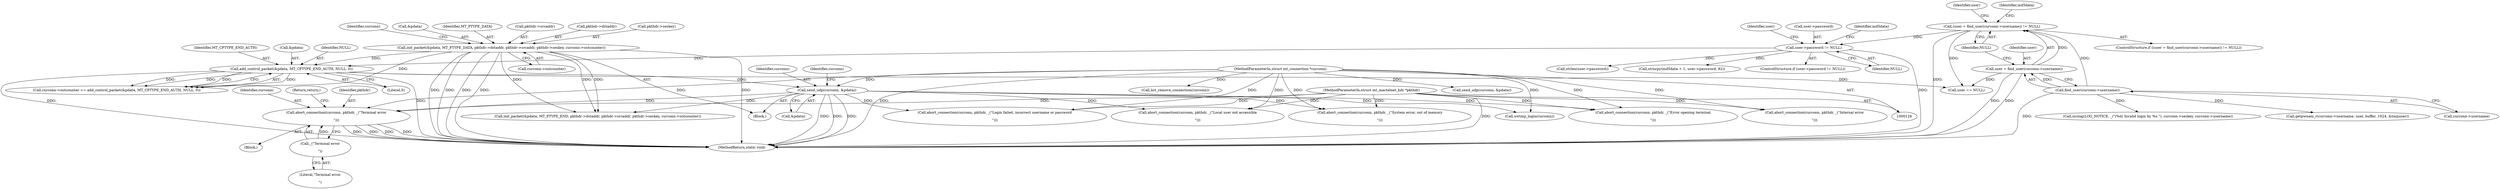 digraph "0_MAC-Telnet_b69d11727d4f0f8cf719c79e3fb700f55ca03e9a_2@API" {
"1000337" [label="(Call,abort_connection(curconn, pkthdr, _(\"Terminal error\r\n\")))"];
"1000250" [label="(Call,send_udp(curconn, &pdata))"];
"1000127" [label="(MethodParameterIn,struct mt_connection *curconn)"];
"1000244" [label="(Call,add_control_packet(&pdata, MT_CPTYPE_END_AUTH, NULL, 0))"];
"1000224" [label="(Call,init_packet(&pdata, MT_PTYPE_DATA, pkthdr->dstaddr, pkthdr->srcaddr, pkthdr->seskey, curconn->outcounter))"];
"1000156" [label="(Call,user->password != NULL)"];
"1000137" [label="(Call,(user = find_user(curconn->username)) != NULL)"];
"1000138" [label="(Call,user = find_user(curconn->username))"];
"1000140" [label="(Call,find_user(curconn->username))"];
"1000128" [label="(MethodParameterIn,struct mt_mactelnet_hdr *pkthdr)"];
"1000340" [label="(Call,_(\"Terminal error\r\n\"))"];
"1000249" [label="(Literal,0)"];
"1000265" [label="(Identifier,user)"];
"1000418" [label="(Call,abort_connection(curconn, pkthdr, _(\"Local user not accessible\r\n\")))"];
"1000463" [label="(Call,list_remove_connection(curconn))"];
"1000247" [label="(Identifier,MT_CPTYPE_END_AUTH)"];
"1000138" [label="(Call,user = find_user(curconn->username))"];
"1000244" [label="(Call,add_control_packet(&pdata, MT_CPTYPE_END_AUTH, NULL, 0))"];
"1000145" [label="(Block,)"];
"1000340" [label="(Call,_(\"Terminal error\r\n\"))"];
"1000237" [label="(Call,curconn->outcounter)"];
"1000242" [label="(Identifier,curconn)"];
"1000264" [label="(Call,user == NULL)"];
"1000630" [label="(Call,init_packet(&pdata, MT_PTYPE_END, pkthdr->dstaddr, pkthdr->srcaddr, pkthdr->seskey, curconn->outcounter))"];
"1000251" [label="(Identifier,curconn)"];
"1000157" [label="(Call,user->password)"];
"1000595" [label="(Call,abort_connection(curconn, pkthdr, _(\"Internal error\r\n\")))"];
"1000286" [label="(Call,abort_connection(curconn, pkthdr, _(\"Login failed, incorrect username or password\r\n\")))"];
"1000136" [label="(ControlStructure,if ((user = find_user(curconn->username)) != NULL))"];
"1000144" [label="(Identifier,NULL)"];
"1000166" [label="(Call,strlen(user->password))"];
"1000225" [label="(Call,&pdata)"];
"1000127" [label="(MethodParameterIn,struct mt_connection *curconn)"];
"1000693" [label="(MethodReturn,static void)"];
"1000240" [label="(Call,curconn->outcounter += add_control_packet(&pdata, MT_CPTYPE_END_AUTH, NULL, 0))"];
"1000141" [label="(Call,curconn->username)"];
"1000276" [label="(Call,syslog(LOG_NOTICE, _(\"(%d) Invalid login by %s.\"), curconn->seskey, curconn->username))"];
"1000342" [label="(Return,return;)"];
"1000137" [label="(Call,(user = find_user(curconn->username)) != NULL)"];
"1000156" [label="(Call,user->password != NULL)"];
"1000257" [label="(Identifier,curconn)"];
"1000389" [label="(Call,abort_connection(curconn, pkthdr, _(\"System error, out of memory\r\n\")))"];
"1000227" [label="(Identifier,MT_PTYPE_DATA)"];
"1000128" [label="(MethodParameterIn,struct mt_mactelnet_hdr *pkthdr)"];
"1000339" [label="(Identifier,pkthdr)"];
"1000224" [label="(Call,init_packet(&pdata, MT_PTYPE_DATA, pkthdr->dstaddr, pkthdr->srcaddr, pkthdr->seskey, curconn->outcounter))"];
"1000231" [label="(Call,pkthdr->srcaddr)"];
"1000172" [label="(Identifier,md5data)"];
"1000175" [label="(Call,strncpy(md5data + 1, user->password, 82))"];
"1000228" [label="(Call,pkthdr->dstaddr)"];
"1000337" [label="(Call,abort_connection(curconn, pkthdr, _(\"Terminal error\r\n\")))"];
"1000458" [label="(Call,abort_connection(curconn, pkthdr, _(\"Error opening terminal\r\n\")))"];
"1000341" [label="(Literal,\"Terminal error\r\n\")"];
"1000252" [label="(Call,&pdata)"];
"1000245" [label="(Call,&pdata)"];
"1000234" [label="(Call,pkthdr->seskey)"];
"1000646" [label="(Call,send_udp(curconn, &pdata))"];
"1000250" [label="(Call,send_udp(curconn, &pdata))"];
"1000155" [label="(ControlStructure,if (user->password != NULL))"];
"1000148" [label="(Identifier,md5data)"];
"1000139" [label="(Identifier,user)"];
"1000331" [label="(Block,)"];
"1000248" [label="(Identifier,NULL)"];
"1000160" [label="(Identifier,NULL)"];
"1000164" [label="(Identifier,user)"];
"1000338" [label="(Identifier,curconn)"];
"1000397" [label="(Call,getpwnam_r(curconn->username, user, buffer, 1024, &tmpuser))"];
"1000474" [label="(Call,uwtmp_login(curconn))"];
"1000140" [label="(Call,find_user(curconn->username))"];
"1000337" -> "1000331"  [label="AST: "];
"1000337" -> "1000340"  [label="CFG: "];
"1000338" -> "1000337"  [label="AST: "];
"1000339" -> "1000337"  [label="AST: "];
"1000340" -> "1000337"  [label="AST: "];
"1000342" -> "1000337"  [label="CFG: "];
"1000337" -> "1000693"  [label="DDG: "];
"1000337" -> "1000693"  [label="DDG: "];
"1000337" -> "1000693"  [label="DDG: "];
"1000337" -> "1000693"  [label="DDG: "];
"1000250" -> "1000337"  [label="DDG: "];
"1000127" -> "1000337"  [label="DDG: "];
"1000128" -> "1000337"  [label="DDG: "];
"1000340" -> "1000337"  [label="DDG: "];
"1000250" -> "1000145"  [label="AST: "];
"1000250" -> "1000252"  [label="CFG: "];
"1000251" -> "1000250"  [label="AST: "];
"1000252" -> "1000250"  [label="AST: "];
"1000257" -> "1000250"  [label="CFG: "];
"1000250" -> "1000693"  [label="DDG: "];
"1000250" -> "1000693"  [label="DDG: "];
"1000250" -> "1000693"  [label="DDG: "];
"1000127" -> "1000250"  [label="DDG: "];
"1000244" -> "1000250"  [label="DDG: "];
"1000250" -> "1000286"  [label="DDG: "];
"1000250" -> "1000389"  [label="DDG: "];
"1000250" -> "1000418"  [label="DDG: "];
"1000250" -> "1000458"  [label="DDG: "];
"1000250" -> "1000474"  [label="DDG: "];
"1000250" -> "1000630"  [label="DDG: "];
"1000127" -> "1000126"  [label="AST: "];
"1000127" -> "1000693"  [label="DDG: "];
"1000127" -> "1000286"  [label="DDG: "];
"1000127" -> "1000389"  [label="DDG: "];
"1000127" -> "1000418"  [label="DDG: "];
"1000127" -> "1000458"  [label="DDG: "];
"1000127" -> "1000463"  [label="DDG: "];
"1000127" -> "1000474"  [label="DDG: "];
"1000127" -> "1000595"  [label="DDG: "];
"1000127" -> "1000646"  [label="DDG: "];
"1000244" -> "1000240"  [label="AST: "];
"1000244" -> "1000249"  [label="CFG: "];
"1000245" -> "1000244"  [label="AST: "];
"1000247" -> "1000244"  [label="AST: "];
"1000248" -> "1000244"  [label="AST: "];
"1000249" -> "1000244"  [label="AST: "];
"1000240" -> "1000244"  [label="CFG: "];
"1000244" -> "1000693"  [label="DDG: "];
"1000244" -> "1000693"  [label="DDG: "];
"1000244" -> "1000240"  [label="DDG: "];
"1000244" -> "1000240"  [label="DDG: "];
"1000244" -> "1000240"  [label="DDG: "];
"1000244" -> "1000240"  [label="DDG: "];
"1000224" -> "1000244"  [label="DDG: "];
"1000156" -> "1000244"  [label="DDG: "];
"1000244" -> "1000264"  [label="DDG: "];
"1000224" -> "1000145"  [label="AST: "];
"1000224" -> "1000237"  [label="CFG: "];
"1000225" -> "1000224"  [label="AST: "];
"1000227" -> "1000224"  [label="AST: "];
"1000228" -> "1000224"  [label="AST: "];
"1000231" -> "1000224"  [label="AST: "];
"1000234" -> "1000224"  [label="AST: "];
"1000237" -> "1000224"  [label="AST: "];
"1000242" -> "1000224"  [label="CFG: "];
"1000224" -> "1000693"  [label="DDG: "];
"1000224" -> "1000693"  [label="DDG: "];
"1000224" -> "1000693"  [label="DDG: "];
"1000224" -> "1000693"  [label="DDG: "];
"1000224" -> "1000693"  [label="DDG: "];
"1000224" -> "1000240"  [label="DDG: "];
"1000224" -> "1000630"  [label="DDG: "];
"1000224" -> "1000630"  [label="DDG: "];
"1000224" -> "1000630"  [label="DDG: "];
"1000156" -> "1000155"  [label="AST: "];
"1000156" -> "1000160"  [label="CFG: "];
"1000157" -> "1000156"  [label="AST: "];
"1000160" -> "1000156"  [label="AST: "];
"1000164" -> "1000156"  [label="CFG: "];
"1000172" -> "1000156"  [label="CFG: "];
"1000156" -> "1000693"  [label="DDG: "];
"1000137" -> "1000156"  [label="DDG: "];
"1000156" -> "1000166"  [label="DDG: "];
"1000156" -> "1000175"  [label="DDG: "];
"1000137" -> "1000136"  [label="AST: "];
"1000137" -> "1000144"  [label="CFG: "];
"1000138" -> "1000137"  [label="AST: "];
"1000144" -> "1000137"  [label="AST: "];
"1000148" -> "1000137"  [label="CFG: "];
"1000265" -> "1000137"  [label="CFG: "];
"1000137" -> "1000693"  [label="DDG: "];
"1000138" -> "1000137"  [label="DDG: "];
"1000140" -> "1000137"  [label="DDG: "];
"1000137" -> "1000264"  [label="DDG: "];
"1000138" -> "1000140"  [label="CFG: "];
"1000139" -> "1000138"  [label="AST: "];
"1000140" -> "1000138"  [label="AST: "];
"1000144" -> "1000138"  [label="CFG: "];
"1000138" -> "1000693"  [label="DDG: "];
"1000138" -> "1000693"  [label="DDG: "];
"1000140" -> "1000138"  [label="DDG: "];
"1000138" -> "1000264"  [label="DDG: "];
"1000140" -> "1000141"  [label="CFG: "];
"1000141" -> "1000140"  [label="AST: "];
"1000140" -> "1000693"  [label="DDG: "];
"1000140" -> "1000276"  [label="DDG: "];
"1000140" -> "1000397"  [label="DDG: "];
"1000128" -> "1000126"  [label="AST: "];
"1000128" -> "1000693"  [label="DDG: "];
"1000128" -> "1000286"  [label="DDG: "];
"1000128" -> "1000389"  [label="DDG: "];
"1000128" -> "1000418"  [label="DDG: "];
"1000128" -> "1000458"  [label="DDG: "];
"1000128" -> "1000595"  [label="DDG: "];
"1000340" -> "1000341"  [label="CFG: "];
"1000341" -> "1000340"  [label="AST: "];
}
